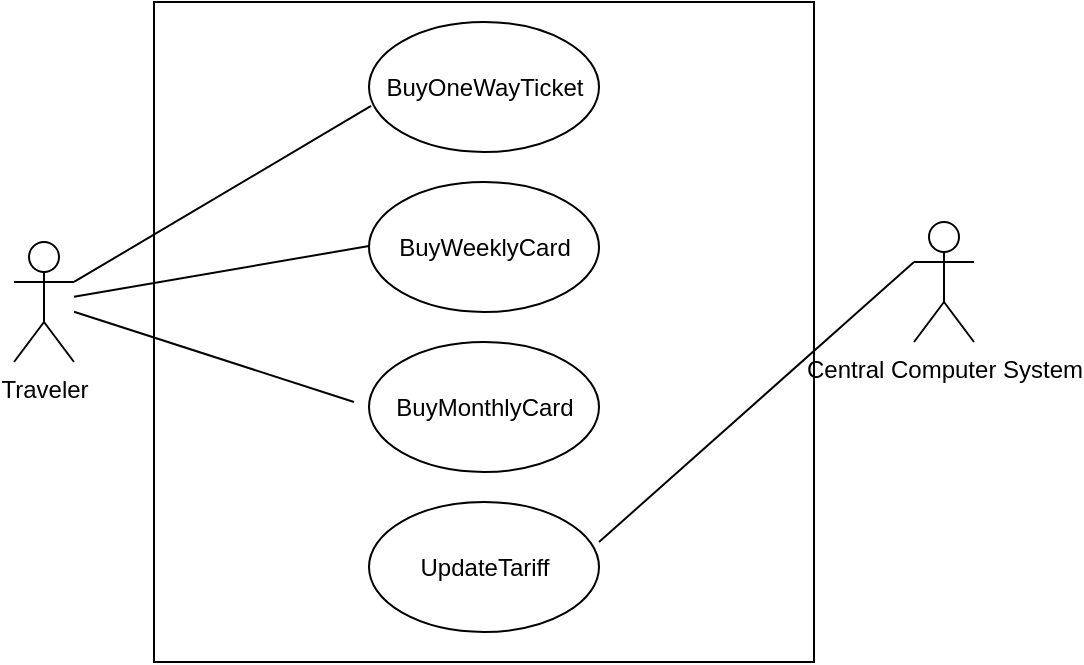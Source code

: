 <mxfile version="28.1.2">
  <diagram name="Page-1" id="S9RewXNavOU9jK7Pj6GI">
    <mxGraphModel dx="576" dy="916" grid="1" gridSize="10" guides="1" tooltips="1" connect="1" arrows="1" fold="1" page="1" pageScale="1" pageWidth="827" pageHeight="1169" math="0" shadow="0">
      <root>
        <mxCell id="0" />
        <mxCell id="1" parent="0" />
        <mxCell id="3z0bAlvzIezeUpDmCF2o-1" value="Traveler&lt;div&gt;&lt;br&gt;&lt;/div&gt;" style="shape=umlActor;verticalLabelPosition=bottom;verticalAlign=top;html=1;outlineConnect=0;" vertex="1" parent="1">
          <mxGeometry x="40" y="210" width="30" height="60" as="geometry" />
        </mxCell>
        <mxCell id="3z0bAlvzIezeUpDmCF2o-9" value="&lt;div&gt;&lt;br&gt;&lt;/div&gt;" style="whiteSpace=wrap;html=1;aspect=fixed;" vertex="1" parent="1">
          <mxGeometry x="110" y="90" width="330" height="330" as="geometry" />
        </mxCell>
        <mxCell id="3z0bAlvzIezeUpDmCF2o-18" value="BuyOneWayTicket" style="ellipse;whiteSpace=wrap;html=1;" vertex="1" parent="1">
          <mxGeometry x="217.5" y="100" width="115" height="65" as="geometry" />
        </mxCell>
        <mxCell id="3z0bAlvzIezeUpDmCF2o-20" value="BuyWeeklyCard" style="ellipse;whiteSpace=wrap;html=1;" vertex="1" parent="1">
          <mxGeometry x="217.5" y="180" width="115" height="65" as="geometry" />
        </mxCell>
        <mxCell id="3z0bAlvzIezeUpDmCF2o-22" value="UpdateTariff" style="ellipse;whiteSpace=wrap;html=1;" vertex="1" parent="1">
          <mxGeometry x="217.5" y="340" width="115" height="65" as="geometry" />
        </mxCell>
        <mxCell id="3z0bAlvzIezeUpDmCF2o-25" value="" style="endArrow=none;html=1;rounded=0;" edge="1" parent="1" target="3z0bAlvzIezeUpDmCF2o-21">
          <mxGeometry width="50" height="50" relative="1" as="geometry">
            <mxPoint x="260" y="280" as="sourcePoint" />
            <mxPoint x="310" y="230" as="targetPoint" />
          </mxGeometry>
        </mxCell>
        <mxCell id="3z0bAlvzIezeUpDmCF2o-21" value="BuyMonthlyCard" style="ellipse;whiteSpace=wrap;html=1;" vertex="1" parent="1">
          <mxGeometry x="217.5" y="260" width="115" height="65" as="geometry" />
        </mxCell>
        <mxCell id="3z0bAlvzIezeUpDmCF2o-26" value="" style="endArrow=none;html=1;rounded=0;entryX=0.009;entryY=0.646;entryDx=0;entryDy=0;entryPerimeter=0;exitX=1;exitY=0.333;exitDx=0;exitDy=0;exitPerimeter=0;" edge="1" parent="1" source="3z0bAlvzIezeUpDmCF2o-1" target="3z0bAlvzIezeUpDmCF2o-18">
          <mxGeometry width="50" height="50" relative="1" as="geometry">
            <mxPoint x="260" y="280" as="sourcePoint" />
            <mxPoint x="310" y="230" as="targetPoint" />
          </mxGeometry>
        </mxCell>
        <mxCell id="3z0bAlvzIezeUpDmCF2o-28" value="" style="endArrow=none;html=1;rounded=0;entryX=0.009;entryY=0.646;entryDx=0;entryDy=0;entryPerimeter=0;" edge="1" parent="1" source="3z0bAlvzIezeUpDmCF2o-1">
          <mxGeometry width="50" height="50" relative="1" as="geometry">
            <mxPoint x="76.5" y="298" as="sourcePoint" />
            <mxPoint x="217.5" y="212" as="targetPoint" />
          </mxGeometry>
        </mxCell>
        <mxCell id="3z0bAlvzIezeUpDmCF2o-30" value="" style="endArrow=none;html=1;rounded=0;" edge="1" parent="1" source="3z0bAlvzIezeUpDmCF2o-1">
          <mxGeometry width="50" height="50" relative="1" as="geometry">
            <mxPoint x="160" y="340" as="sourcePoint" />
            <mxPoint x="210" y="290" as="targetPoint" />
          </mxGeometry>
        </mxCell>
        <mxCell id="3z0bAlvzIezeUpDmCF2o-31" value="Central Computer System&lt;div&gt;&lt;br&gt;&lt;/div&gt;" style="shape=umlActor;verticalLabelPosition=bottom;verticalAlign=top;html=1;outlineConnect=0;" vertex="1" parent="1">
          <mxGeometry x="490" y="200" width="30" height="60" as="geometry" />
        </mxCell>
        <mxCell id="3z0bAlvzIezeUpDmCF2o-33" value="" style="endArrow=none;html=1;rounded=0;entryX=0;entryY=0.333;entryDx=0;entryDy=0;entryPerimeter=0;" edge="1" parent="1" target="3z0bAlvzIezeUpDmCF2o-31">
          <mxGeometry width="50" height="50" relative="1" as="geometry">
            <mxPoint x="332.5" y="360" as="sourcePoint" />
            <mxPoint x="382.5" y="310" as="targetPoint" />
          </mxGeometry>
        </mxCell>
      </root>
    </mxGraphModel>
  </diagram>
</mxfile>
